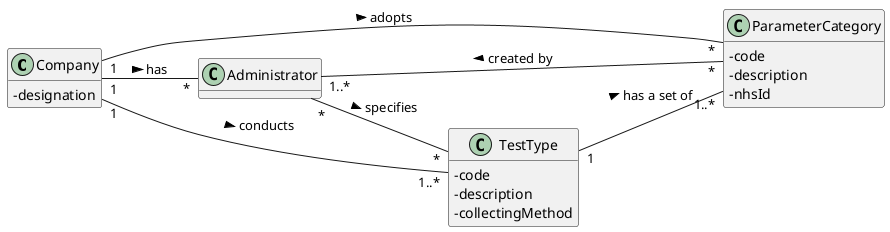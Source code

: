 @startuml
hide methods
left to right direction
skinparam classAttributeIconSize 0


class Company {
  -designation
}

class ParameterCategory {
  -code
  -description
  -nhsId
}

class Administrator {

}

class TestType {
   -code
   -description
   -collectingMethod
}



Company "1" -- "1..*" TestType: conducts >
TestType "1" -- "1..*" ParameterCategory: has a set of >
Administrator "1..*" -- "*" ParameterCategory: created by <
Company "1" -- "*" Administrator: has >
Administrator "*" -- "*" TestType: specifies >
Company "1" -- "*" ParameterCategory: adopts >


@enduml